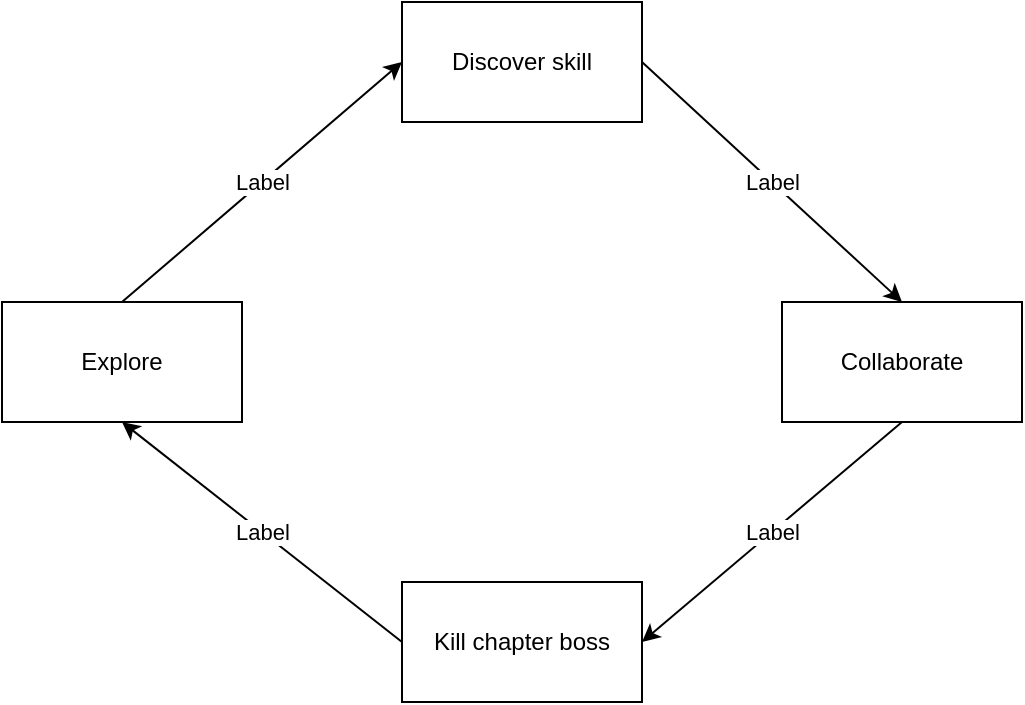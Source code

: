 <mxfile version="28.2.3">
  <diagram name="Page-1" id="ZE6_5lemtYsxOAGkz07i">
    <mxGraphModel dx="1018" dy="597" grid="1" gridSize="10" guides="1" tooltips="1" connect="1" arrows="1" fold="1" page="1" pageScale="1" pageWidth="850" pageHeight="1100" math="0" shadow="0">
      <root>
        <mxCell id="0" />
        <mxCell id="1" parent="0" />
        <mxCell id="voLbpQutr07BWDNycAb0-1" value="Explore" style="rounded=0;whiteSpace=wrap;html=1;" parent="1" vertex="1">
          <mxGeometry x="140" y="260" width="120" height="60" as="geometry" />
        </mxCell>
        <mxCell id="voLbpQutr07BWDNycAb0-2" value="Discover skill" style="rounded=0;whiteSpace=wrap;html=1;" parent="1" vertex="1">
          <mxGeometry x="340" y="110" width="120" height="60" as="geometry" />
        </mxCell>
        <mxCell id="voLbpQutr07BWDNycAb0-3" value="Collaborate" style="rounded=0;whiteSpace=wrap;html=1;" parent="1" vertex="1">
          <mxGeometry x="530" y="260" width="120" height="60" as="geometry" />
        </mxCell>
        <mxCell id="voLbpQutr07BWDNycAb0-5" value="Kill chapter boss" style="rounded=0;whiteSpace=wrap;html=1;" parent="1" vertex="1">
          <mxGeometry x="340" y="400" width="120" height="60" as="geometry" />
        </mxCell>
        <mxCell id="wJ4ixOV1RO786vI5CnMP-1" value="" style="endArrow=classic;html=1;rounded=0;entryX=0;entryY=0.5;entryDx=0;entryDy=0;exitX=0.5;exitY=0;exitDx=0;exitDy=0;" edge="1" parent="1" source="voLbpQutr07BWDNycAb0-1" target="voLbpQutr07BWDNycAb0-2">
          <mxGeometry relative="1" as="geometry">
            <mxPoint x="260" y="219.5" as="sourcePoint" />
            <mxPoint x="310" y="220" as="targetPoint" />
          </mxGeometry>
        </mxCell>
        <mxCell id="wJ4ixOV1RO786vI5CnMP-2" value="Label" style="edgeLabel;resizable=0;html=1;;align=center;verticalAlign=middle;" connectable="0" vertex="1" parent="wJ4ixOV1RO786vI5CnMP-1">
          <mxGeometry relative="1" as="geometry" />
        </mxCell>
        <mxCell id="wJ4ixOV1RO786vI5CnMP-3" value="" style="endArrow=classic;html=1;rounded=0;exitX=1;exitY=0.5;exitDx=0;exitDy=0;entryX=0.5;entryY=0;entryDx=0;entryDy=0;" edge="1" parent="1" source="voLbpQutr07BWDNycAb0-2" target="voLbpQutr07BWDNycAb0-3">
          <mxGeometry relative="1" as="geometry">
            <mxPoint x="410" y="310" as="sourcePoint" />
            <mxPoint x="510" y="310" as="targetPoint" />
          </mxGeometry>
        </mxCell>
        <mxCell id="wJ4ixOV1RO786vI5CnMP-4" value="Label" style="edgeLabel;resizable=0;html=1;;align=center;verticalAlign=middle;" connectable="0" vertex="1" parent="wJ4ixOV1RO786vI5CnMP-3">
          <mxGeometry relative="1" as="geometry" />
        </mxCell>
        <mxCell id="wJ4ixOV1RO786vI5CnMP-5" value="" style="endArrow=classic;html=1;rounded=0;exitX=0.5;exitY=1;exitDx=0;exitDy=0;entryX=1;entryY=0.5;entryDx=0;entryDy=0;" edge="1" parent="1" source="voLbpQutr07BWDNycAb0-3" target="voLbpQutr07BWDNycAb0-5">
          <mxGeometry relative="1" as="geometry">
            <mxPoint x="650" y="289.5" as="sourcePoint" />
            <mxPoint x="430" y="460" as="targetPoint" />
          </mxGeometry>
        </mxCell>
        <mxCell id="wJ4ixOV1RO786vI5CnMP-6" value="Label" style="edgeLabel;resizable=0;html=1;;align=center;verticalAlign=middle;" connectable="0" vertex="1" parent="wJ4ixOV1RO786vI5CnMP-5">
          <mxGeometry relative="1" as="geometry" />
        </mxCell>
        <mxCell id="wJ4ixOV1RO786vI5CnMP-7" value="" style="endArrow=classic;html=1;rounded=0;exitX=0;exitY=0.5;exitDx=0;exitDy=0;entryX=0.5;entryY=1;entryDx=0;entryDy=0;" edge="1" parent="1" source="voLbpQutr07BWDNycAb0-5" target="voLbpQutr07BWDNycAb0-1">
          <mxGeometry relative="1" as="geometry">
            <mxPoint x="410" y="310" as="sourcePoint" />
            <mxPoint x="510" y="310" as="targetPoint" />
          </mxGeometry>
        </mxCell>
        <mxCell id="wJ4ixOV1RO786vI5CnMP-8" value="Label" style="edgeLabel;resizable=0;html=1;;align=center;verticalAlign=middle;" connectable="0" vertex="1" parent="wJ4ixOV1RO786vI5CnMP-7">
          <mxGeometry relative="1" as="geometry" />
        </mxCell>
      </root>
    </mxGraphModel>
  </diagram>
</mxfile>
